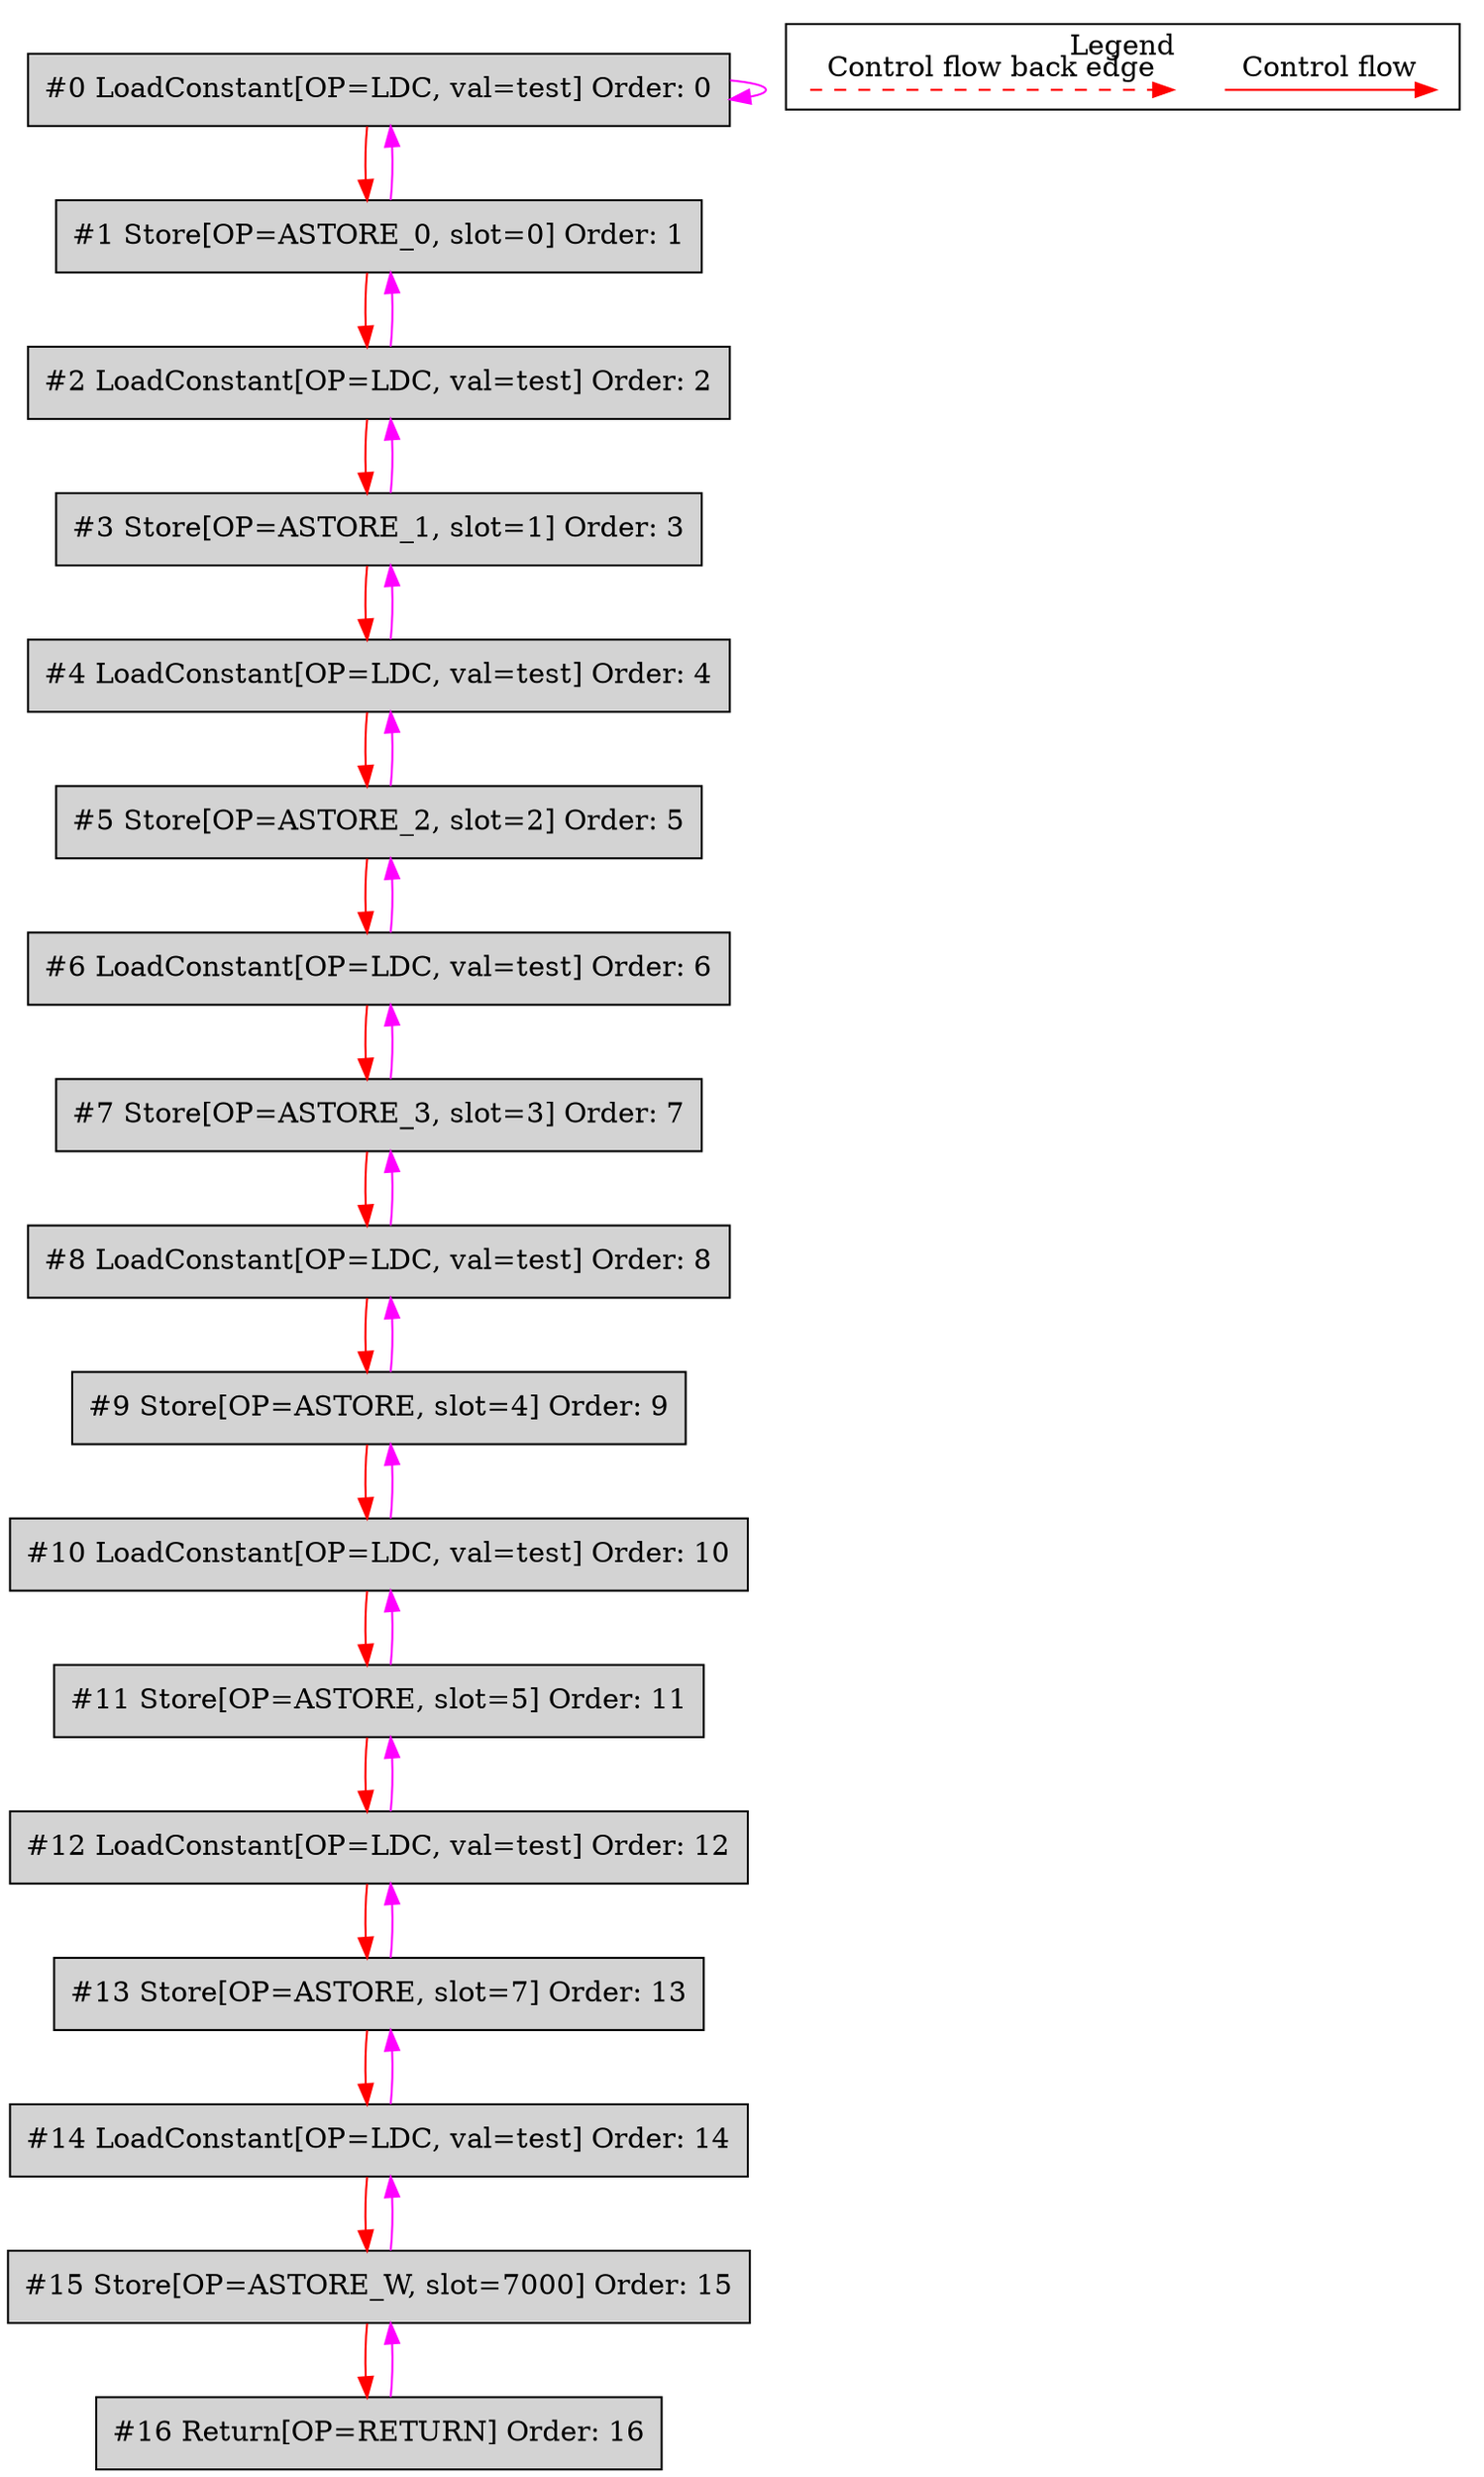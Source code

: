 digraph {
 ordering="in";
 node0[label="#0 LoadConstant[OP=LDC, val=test] Order: 0", shape=box, fillcolor=lightgrey, style=filled];
 node1[label="#1 Store[OP=ASTORE_0, slot=0] Order: 1", shape=box, fillcolor=lightgrey, style=filled];
 node2[label="#2 LoadConstant[OP=LDC, val=test] Order: 2", shape=box, fillcolor=lightgrey, style=filled];
 node3[label="#3 Store[OP=ASTORE_1, slot=1] Order: 3", shape=box, fillcolor=lightgrey, style=filled];
 node4[label="#4 LoadConstant[OP=LDC, val=test] Order: 4", shape=box, fillcolor=lightgrey, style=filled];
 node5[label="#5 Store[OP=ASTORE_2, slot=2] Order: 5", shape=box, fillcolor=lightgrey, style=filled];
 node6[label="#6 LoadConstant[OP=LDC, val=test] Order: 6", shape=box, fillcolor=lightgrey, style=filled];
 node7[label="#7 Store[OP=ASTORE_3, slot=3] Order: 7", shape=box, fillcolor=lightgrey, style=filled];
 node8[label="#8 LoadConstant[OP=LDC, val=test] Order: 8", shape=box, fillcolor=lightgrey, style=filled];
 node9[label="#9 Store[OP=ASTORE, slot=4] Order: 9", shape=box, fillcolor=lightgrey, style=filled];
 node10[label="#10 LoadConstant[OP=LDC, val=test] Order: 10", shape=box, fillcolor=lightgrey, style=filled];
 node11[label="#11 Store[OP=ASTORE, slot=5] Order: 11", shape=box, fillcolor=lightgrey, style=filled];
 node12[label="#12 LoadConstant[OP=LDC, val=test] Order: 12", shape=box, fillcolor=lightgrey, style=filled];
 node13[label="#13 Store[OP=ASTORE, slot=7] Order: 13", shape=box, fillcolor=lightgrey, style=filled];
 node14[label="#14 LoadConstant[OP=LDC, val=test] Order: 14", shape=box, fillcolor=lightgrey, style=filled];
 node15[label="#15 Store[OP=ASTORE_W, slot=7000] Order: 15", shape=box, fillcolor=lightgrey, style=filled];
 node16[label="#16 Return[OP=RETURN] Order: 16", shape=box, fillcolor=lightgrey, style=filled];
 node0 -> node0[color=fuchsia];
 node0 -> node1[color=red];
 node1 -> node0[color=fuchsia];
 node1 -> node2[color=red];
 node2 -> node1[color=fuchsia];
 node2 -> node3[color=red];
 node3 -> node2[color=fuchsia];
 node3 -> node4[color=red];
 node4 -> node3[color=fuchsia];
 node4 -> node5[color=red];
 node5 -> node4[color=fuchsia];
 node5 -> node6[color=red];
 node6 -> node5[color=fuchsia];
 node6 -> node7[color=red];
 node7 -> node6[color=fuchsia];
 node7 -> node8[color=red];
 node8 -> node7[color=fuchsia];
 node8 -> node9[color=red];
 node9 -> node8[color=fuchsia];
 node9 -> node10[color=red];
 node10 -> node9[color=fuchsia];
 node10 -> node11[color=red];
 node11 -> node10[color=fuchsia];
 node11 -> node12[color=red];
 node12 -> node11[color=fuchsia];
 node12 -> node13[color=red];
 node13 -> node12[color=fuchsia];
 node13 -> node14[color=red];
 node14 -> node13[color=fuchsia];
 node14 -> node15[color=red];
 node15 -> node14[color=fuchsia];
 node15 -> node16[color=red];
 node16 -> node15[color=fuchsia];
 subgraph cluster_000 {
  label = "Legend";
  node [shape=point]
  {
   rank=same;
   c0 [style = invis];
   c1 [style = invis];
   c2 [style = invis];
   c3 [style = invis];
  }
  c0 -> c1 [label="Control flow", style=solid, color=red]
  c2 -> c3 [label="Control flow back edge", style=dashed, color=red]
 }

}
